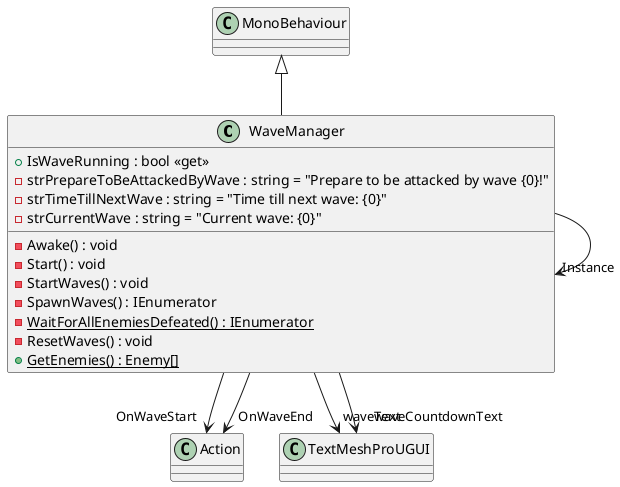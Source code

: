 @startuml
class WaveManager {
    + IsWaveRunning : bool <<get>>
    - strPrepareToBeAttackedByWave : string = "Prepare to be attacked by wave {0&#125;!"
    - strTimeTillNextWave : string = "Time till next wave: {0&#125;"
    - strCurrentWave : string = "Current wave: {0&#125;"
    - Awake() : void
    - Start() : void
    - StartWaves() : void
    - SpawnWaves() : IEnumerator
    - {static} WaitForAllEnemiesDefeated() : IEnumerator
    - ResetWaves() : void
    + {static} GetEnemies() : Enemy[]
}
MonoBehaviour <|-- WaveManager
WaveManager --> "Instance" WaveManager
WaveManager --> "OnWaveStart" Action
WaveManager --> "OnWaveEnd" Action
WaveManager --> "waveText" TextMeshProUGUI
WaveManager --> "waveCountdownText" TextMeshProUGUI
@enduml
